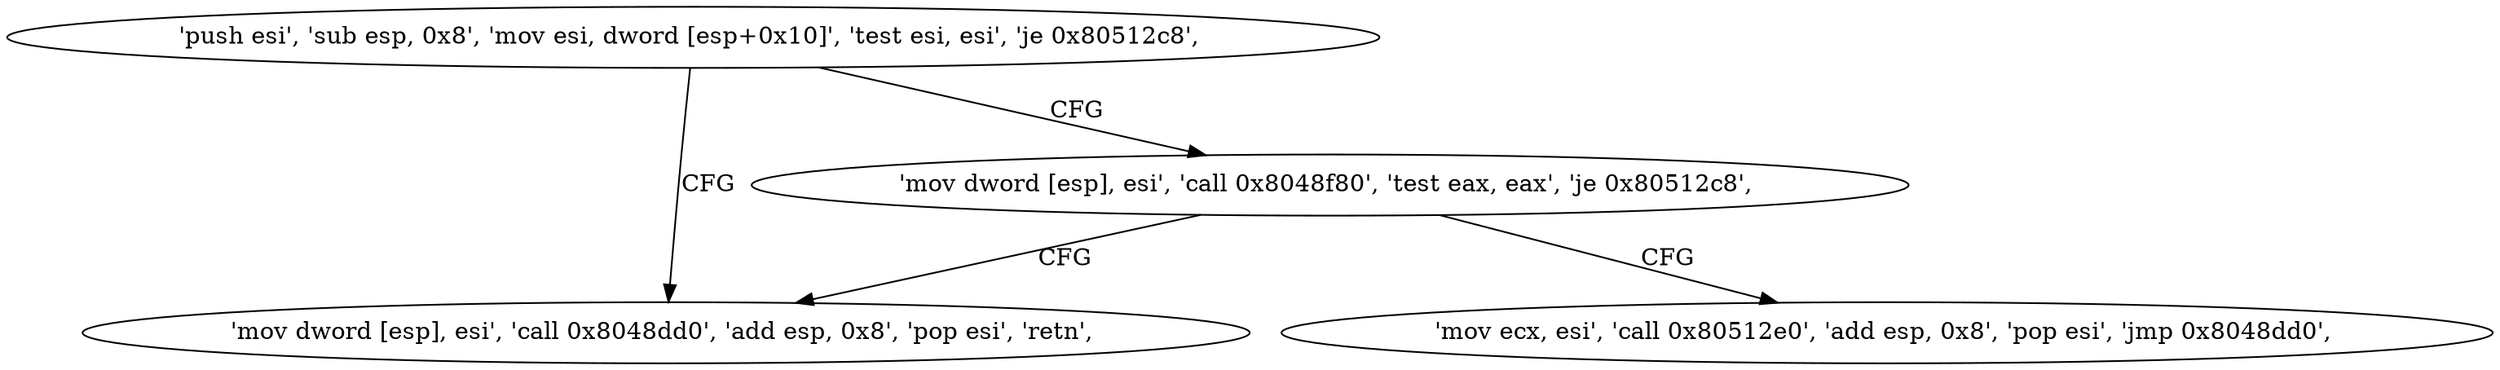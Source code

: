 digraph "func" {
"134550176" [label = "'push esi', 'sub esp, 0x8', 'mov esi, dword [esp+0x10]', 'test esi, esi', 'je 0x80512c8', " ]
"134550216" [label = "'mov dword [esp], esi', 'call 0x8048dd0', 'add esp, 0x8', 'pop esi', 'retn', " ]
"134550188" [label = "'mov dword [esp], esi', 'call 0x8048f80', 'test eax, eax', 'je 0x80512c8', " ]
"134550200" [label = "'mov ecx, esi', 'call 0x80512e0', 'add esp, 0x8', 'pop esi', 'jmp 0x8048dd0', " ]
"134550176" -> "134550216" [ label = "CFG" ]
"134550176" -> "134550188" [ label = "CFG" ]
"134550188" -> "134550216" [ label = "CFG" ]
"134550188" -> "134550200" [ label = "CFG" ]
}
